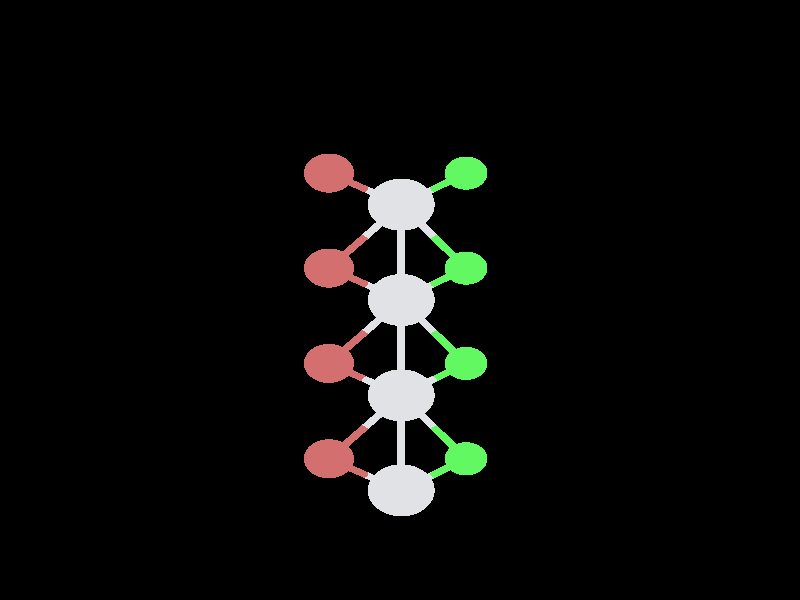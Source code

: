 #include "colors.inc"
#include "finish.inc"

global_settings {assumed_gamma 1 max_trace_level 6}
background {color White transmit 1.0}
camera {orthographic
  right -19.14*x up 18.44*y
  direction 1.00*z
  location <0,0,50.00> look_at <0,0,0>}


light_source {<  2.00,   3.00,  40.00> color White
  area_light <0.70, 0, 0>, <0, 0.70, 0>, 3, 3
  adaptive 1 jitter}
// no fog
#declare simple = finish {phong 0.7}
#declare pale = finish {ambient 0.5 diffuse 0.85 roughness 0.001 specular 0.200 }
#declare intermediate = finish {ambient 0.3 diffuse 0.6 specular 0.1 roughness 0.04}
#declare vmd = finish {ambient 0.0 diffuse 0.65 phong 0.1 phong_size 40.0 specular 0.5 }
#declare jmol = finish {ambient 0.2 diffuse 0.6 specular 1 roughness 0.001 metallic}
#declare ase2 = finish {ambient 0.05 brilliance 3 diffuse 0.6 metallic specular 0.7 roughness 0.04 reflection 0.15}
#declare ase3 = finish {ambient 0.15 brilliance 2 diffuse 0.6 metallic specular 1.0 roughness 0.001 reflection 0.0}
#declare glass = finish {ambient 0.05 diffuse 0.3 specular 1.0 roughness 0.001}
#declare glass2 = finish {ambient 0.01 diffuse 0.3 specular 1.0 reflection 0.25 roughness 0.001}
#declare Rcell = 0.000;
#declare Rbond = 0.100;

#macro atom(LOC, R, COL, TRANS, FIN)
  sphere{LOC, R texture{pigment{color COL transmit TRANS} finish{FIN}}}
#end
#macro constrain(LOC, R, COL, TRANS FIN)
union{torus{R, Rcell rotate 45*z texture{pigment{color COL transmit TRANS} finish{FIN}}}
     torus{R, Rcell rotate -45*z texture{pigment{color COL transmit TRANS} finish{FIN}}}
     translate LOC}
#end

cylinder {<  9.12,  -8.78, -20.28>, <  9.12,  -8.78,   0.00>, Rcell pigment {Black}}
cylinder {<  9.12,   8.78, -30.41>, <  9.12,   8.78, -10.14>, Rcell pigment {Black}}
cylinder {< -9.12,   8.78, -30.41>, < -9.12,   8.78, -10.14>, Rcell pigment {Black}}
cylinder {< -9.12,  -8.78, -20.28>, < -9.12,  -8.78,   0.00>, Rcell pigment {Black}}
cylinder {<  9.12,  -8.78, -20.28>, <  9.12,   8.78, -30.41>, Rcell pigment {Black}}
cylinder {<  9.12,  -8.78,   0.00>, <  9.12,   8.78, -10.14>, Rcell pigment {Black}}
cylinder {< -9.12,  -8.78,   0.00>, < -9.12,   8.78, -10.14>, Rcell pigment {Black}}
cylinder {< -9.12,  -8.78, -20.28>, < -9.12,   8.78, -30.41>, Rcell pigment {Black}}
cylinder {<  9.12,  -8.78, -20.28>, < -9.12,  -8.78, -20.28>, Rcell pigment {Black}}
cylinder {<  9.12,  -8.78,   0.00>, < -9.12,  -8.78,   0.00>, Rcell pigment {Black}}
cylinder {<  9.12,   8.78, -10.14>, < -9.12,   8.78, -10.14>, Rcell pigment {Black}}
cylinder {<  9.12,   8.78, -30.41>, < -9.12,   8.78, -30.41>, Rcell pigment {Black}}
atom(<  0.03,  -5.85, -18.59>, 0.80, rgb <0.75, 0.76, 0.78>, 0.0, ase3) // #0
atom(< -1.70,  -4.88, -16.90>, 0.60, rgb <0.65, 0.16, 0.16>, 0.0, ase3) // #1
atom(<  1.58,  -4.88, -16.90>, 0.51, rgb <0.12, 0.94, 0.12>, 0.0, ase3) // #2
atom(< -1.70,  -1.95, -18.59>, 0.60, rgb <0.65, 0.16, 0.16>, 0.0, ase3) // #3
atom(<  1.58,  -1.95, -18.59>, 0.51, rgb <0.12, 0.94, 0.12>, 0.0, ase3) // #4
atom(<  0.03,  -5.85, -15.21>, 0.80, rgb <0.75, 0.76, 0.78>, 0.0, ase3) // #5
atom(< -1.70,  -4.88, -13.52>, 0.60, rgb <0.65, 0.16, 0.16>, 0.0, ase3) // #6
atom(<  1.58,  -4.88, -13.52>, 0.51, rgb <0.12, 0.94, 0.12>, 0.0, ase3) // #7
atom(<  0.03,  -2.93, -16.90>, 0.80, rgb <0.75, 0.76, 0.78>, 0.0, ase3) // #8
atom(< -1.70,  -1.95, -15.21>, 0.60, rgb <0.65, 0.16, 0.16>, 0.0, ase3) // #9
atom(<  1.58,  -1.95, -15.21>, 0.51, rgb <0.12, 0.94, 0.12>, 0.0, ase3) // #10
atom(<  0.03,   0.00, -18.59>, 0.80, rgb <0.75, 0.76, 0.78>, 0.0, ase3) // #11
atom(< -1.70,   0.98, -16.90>, 0.60, rgb <0.65, 0.16, 0.16>, 0.0, ase3) // #12
atom(<  1.58,   0.98, -16.90>, 0.51, rgb <0.12, 0.94, 0.12>, 0.0, ase3) // #13
atom(< -1.70,   3.90, -18.59>, 0.60, rgb <0.65, 0.16, 0.16>, 0.0, ase3) // #14
atom(<  1.58,   3.90, -18.59>, 0.51, rgb <0.12, 0.94, 0.12>, 0.0, ase3) // #15
atom(<  0.03,  -5.85, -11.83>, 0.80, rgb <0.75, 0.76, 0.78>, 0.0, ase3) // #16
atom(< -1.70,  -4.88, -10.14>, 0.60, rgb <0.65, 0.16, 0.16>, 0.0, ase3) // #17
atom(<  1.58,  -4.88, -10.14>, 0.51, rgb <0.12, 0.94, 0.12>, 0.0, ase3) // #18
atom(<  0.03,  -2.93, -13.52>, 0.80, rgb <0.75, 0.76, 0.78>, 0.0, ase3) // #19
atom(< -1.70,  -1.95, -11.83>, 0.60, rgb <0.65, 0.16, 0.16>, 0.0, ase3) // #20
atom(<  1.58,  -1.95, -11.83>, 0.51, rgb <0.12, 0.94, 0.12>, 0.0, ase3) // #21
atom(<  0.03,   0.00, -15.21>, 0.80, rgb <0.75, 0.76, 0.78>, 0.0, ase3) // #22
atom(< -1.70,   0.98, -13.52>, 0.60, rgb <0.65, 0.16, 0.16>, 0.0, ase3) // #23
atom(<  1.58,   0.98, -13.52>, 0.51, rgb <0.12, 0.94, 0.12>, 0.0, ase3) // #24
atom(<  0.03,   2.93, -16.90>, 0.80, rgb <0.75, 0.76, 0.78>, 0.0, ase3) // #25
atom(< -1.70,   3.90, -15.21>, 0.60, rgb <0.65, 0.16, 0.16>, 0.0, ase3) // #26
atom(<  1.58,   3.90, -15.21>, 0.51, rgb <0.12, 0.94, 0.12>, 0.0, ase3) // #27
atom(<  0.03,  -5.85,  -8.45>, 0.80, rgb <0.75, 0.76, 0.78>, 0.0, ase3) // #28
atom(< -1.70,  -4.88,  -6.76>, 0.60, rgb <0.65, 0.16, 0.16>, 0.0, ase3) // #29
atom(<  1.58,  -4.88,  -6.76>, 0.51, rgb <0.12, 0.94, 0.12>, 0.0, ase3) // #30
atom(<  0.03,  -2.93, -10.14>, 0.80, rgb <0.75, 0.76, 0.78>, 0.0, ase3) // #31
atom(< -1.70,  -1.95,  -8.45>, 0.60, rgb <0.65, 0.16, 0.16>, 0.0, ase3) // #32
atom(<  1.58,  -1.95,  -8.45>, 0.51, rgb <0.12, 0.94, 0.12>, 0.0, ase3) // #33
atom(<  0.03,   0.00, -11.83>, 0.80, rgb <0.75, 0.76, 0.78>, 0.0, ase3) // #34
atom(< -1.70,   0.98, -10.14>, 0.60, rgb <0.65, 0.16, 0.16>, 0.0, ase3) // #35
atom(<  1.58,   0.98, -10.14>, 0.51, rgb <0.12, 0.94, 0.12>, 0.0, ase3) // #36
atom(<  0.03,   2.93, -13.52>, 0.80, rgb <0.75, 0.76, 0.78>, 0.0, ase3) // #37
atom(< -1.70,   3.90, -11.83>, 0.60, rgb <0.65, 0.16, 0.16>, 0.0, ase3) // #38
atom(<  1.58,   3.90, -11.83>, 0.51, rgb <0.12, 0.94, 0.12>, 0.0, ase3) // #39
atom(<  0.03,  -2.93,  -6.76>, 0.80, rgb <0.75, 0.76, 0.78>, 0.0, ase3) // #40
atom(<  0.03,   0.00,  -8.45>, 0.80, rgb <0.75, 0.76, 0.78>, 0.0, ase3) // #41
atom(< -1.70,   0.98,  -6.76>, 0.60, rgb <0.65, 0.16, 0.16>, 0.0, ase3) // #42
atom(<  1.58,   0.98,  -6.76>, 0.51, rgb <0.12, 0.94, 0.12>, 0.0, ase3) // #43
atom(<  0.03,   2.93, -10.14>, 0.80, rgb <0.75, 0.76, 0.78>, 0.0, ase3) // #44
atom(< -1.70,   3.90,  -8.45>, 0.60, rgb <0.65, 0.16, 0.16>, 0.0, ase3) // #45
atom(<  1.58,   3.90,  -8.45>, 0.51, rgb <0.12, 0.94, 0.12>, 0.0, ase3) // #46
cylinder {<  0.03,  -5.85, -18.59>, < -0.83,  -5.37, -17.74>, Rbond texture{pigment {color rgb <0.75, 0.76, 0.78> transmit 0.0} finish{ase3}}}
cylinder {< -1.70,  -4.88, -16.90>, < -0.83,  -5.37, -17.74>, Rbond texture{pigment {color rgb <0.65, 0.16, 0.16> transmit 0.0} finish{ase3}}}
cylinder {<  0.03,  -5.85, -18.59>, <  0.03,  -5.85, -16.90>, Rbond texture{pigment {color rgb <0.75, 0.76, 0.78> transmit 0.0} finish{ase3}}}
cylinder {<  0.03,  -5.85, -15.21>, <  0.03,  -5.85, -16.90>, Rbond texture{pigment {color rgb <0.75, 0.76, 0.78> transmit 0.0} finish{ase3}}}
cylinder {<  0.03,  -5.85, -18.59>, <  0.03,  -4.39, -17.74>, Rbond texture{pigment {color rgb <0.75, 0.76, 0.78> transmit 0.0} finish{ase3}}}
cylinder {<  0.03,  -2.93, -16.90>, <  0.03,  -4.39, -17.74>, Rbond texture{pigment {color rgb <0.75, 0.76, 0.78> transmit 0.0} finish{ase3}}}
cylinder {<  0.03,  -5.85, -18.59>, <  0.80,  -5.37, -17.74>, Rbond texture{pigment {color rgb <0.75, 0.76, 0.78> transmit 0.0} finish{ase3}}}
cylinder {<  1.58,  -4.88, -16.90>, <  0.80,  -5.37, -17.74>, Rbond texture{pigment {color rgb <0.12, 0.94, 0.12> transmit 0.0} finish{ase3}}}
cylinder {< -1.70,  -4.88, -16.90>, < -0.83,  -5.37, -16.05>, Rbond texture{pigment {color rgb <0.65, 0.16, 0.16> transmit 0.0} finish{ase3}}}
cylinder {<  0.03,  -5.85, -15.21>, < -0.83,  -5.37, -16.05>, Rbond texture{pigment {color rgb <0.75, 0.76, 0.78> transmit 0.0} finish{ase3}}}
cylinder {< -1.70,  -4.88, -16.90>, < -0.83,  -3.90, -16.90>, Rbond texture{pigment {color rgb <0.65, 0.16, 0.16> transmit 0.0} finish{ase3}}}
cylinder {<  0.03,  -2.93, -16.90>, < -0.83,  -3.90, -16.90>, Rbond texture{pigment {color rgb <0.75, 0.76, 0.78> transmit 0.0} finish{ase3}}}
cylinder {<  1.58,  -4.88, -16.90>, <  0.80,  -5.37, -16.05>, Rbond texture{pigment {color rgb <0.12, 0.94, 0.12> transmit 0.0} finish{ase3}}}
cylinder {<  0.03,  -5.85, -15.21>, <  0.80,  -5.37, -16.05>, Rbond texture{pigment {color rgb <0.75, 0.76, 0.78> transmit 0.0} finish{ase3}}}
cylinder {<  1.58,  -4.88, -16.90>, <  0.80,  -3.90, -16.90>, Rbond texture{pigment {color rgb <0.12, 0.94, 0.12> transmit 0.0} finish{ase3}}}
cylinder {<  0.03,  -2.93, -16.90>, <  0.80,  -3.90, -16.90>, Rbond texture{pigment {color rgb <0.75, 0.76, 0.78> transmit 0.0} finish{ase3}}}
cylinder {< -1.70,  -1.95, -18.59>, < -0.83,  -2.44, -17.74>, Rbond texture{pigment {color rgb <0.65, 0.16, 0.16> transmit 0.0} finish{ase3}}}
cylinder {<  0.03,  -2.93, -16.90>, < -0.83,  -2.44, -17.74>, Rbond texture{pigment {color rgb <0.75, 0.76, 0.78> transmit 0.0} finish{ase3}}}
cylinder {< -1.70,  -1.95, -18.59>, < -0.83,  -0.98, -18.59>, Rbond texture{pigment {color rgb <0.65, 0.16, 0.16> transmit 0.0} finish{ase3}}}
cylinder {<  0.03,   0.00, -18.59>, < -0.83,  -0.98, -18.59>, Rbond texture{pigment {color rgb <0.75, 0.76, 0.78> transmit 0.0} finish{ase3}}}
cylinder {<  1.58,  -1.95, -18.59>, <  0.80,  -2.44, -17.74>, Rbond texture{pigment {color rgb <0.12, 0.94, 0.12> transmit 0.0} finish{ase3}}}
cylinder {<  0.03,  -2.93, -16.90>, <  0.80,  -2.44, -17.74>, Rbond texture{pigment {color rgb <0.75, 0.76, 0.78> transmit 0.0} finish{ase3}}}
cylinder {<  1.58,  -1.95, -18.59>, <  0.80,  -0.98, -18.59>, Rbond texture{pigment {color rgb <0.12, 0.94, 0.12> transmit 0.0} finish{ase3}}}
cylinder {<  0.03,   0.00, -18.59>, <  0.80,  -0.98, -18.59>, Rbond texture{pigment {color rgb <0.75, 0.76, 0.78> transmit 0.0} finish{ase3}}}
cylinder {<  0.03,  -5.85, -15.21>, <  0.03,  -4.39, -14.36>, Rbond texture{pigment {color rgb <0.75, 0.76, 0.78> transmit 0.0} finish{ase3}}}
cylinder {<  0.03,  -2.93, -13.52>, <  0.03,  -4.39, -14.36>, Rbond texture{pigment {color rgb <0.75, 0.76, 0.78> transmit 0.0} finish{ase3}}}
cylinder {<  0.03,  -5.85, -15.21>, <  0.03,  -4.39, -16.05>, Rbond texture{pigment {color rgb <0.75, 0.76, 0.78> transmit 0.0} finish{ase3}}}
cylinder {<  0.03,  -2.93, -16.90>, <  0.03,  -4.39, -16.05>, Rbond texture{pigment {color rgb <0.75, 0.76, 0.78> transmit 0.0} finish{ase3}}}
cylinder {<  0.03,  -5.85, -15.21>, < -0.83,  -5.37, -14.36>, Rbond texture{pigment {color rgb <0.75, 0.76, 0.78> transmit 0.0} finish{ase3}}}
cylinder {< -1.70,  -4.88, -13.52>, < -0.83,  -5.37, -14.36>, Rbond texture{pigment {color rgb <0.65, 0.16, 0.16> transmit 0.0} finish{ase3}}}
cylinder {<  0.03,  -5.85, -15.21>, <  0.80,  -5.37, -14.36>, Rbond texture{pigment {color rgb <0.75, 0.76, 0.78> transmit 0.0} finish{ase3}}}
cylinder {<  1.58,  -4.88, -13.52>, <  0.80,  -5.37, -14.36>, Rbond texture{pigment {color rgb <0.12, 0.94, 0.12> transmit 0.0} finish{ase3}}}
cylinder {<  0.03,  -5.85, -15.21>, <  0.03,  -5.85, -13.52>, Rbond texture{pigment {color rgb <0.75, 0.76, 0.78> transmit 0.0} finish{ase3}}}
cylinder {<  0.03,  -5.85, -11.83>, <  0.03,  -5.85, -13.52>, Rbond texture{pigment {color rgb <0.75, 0.76, 0.78> transmit 0.0} finish{ase3}}}
cylinder {< -1.70,  -4.88, -13.52>, < -0.83,  -3.90, -13.52>, Rbond texture{pigment {color rgb <0.65, 0.16, 0.16> transmit 0.0} finish{ase3}}}
cylinder {<  0.03,  -2.93, -13.52>, < -0.83,  -3.90, -13.52>, Rbond texture{pigment {color rgb <0.75, 0.76, 0.78> transmit 0.0} finish{ase3}}}
cylinder {< -1.70,  -4.88, -13.52>, < -0.83,  -5.37, -12.67>, Rbond texture{pigment {color rgb <0.65, 0.16, 0.16> transmit 0.0} finish{ase3}}}
cylinder {<  0.03,  -5.85, -11.83>, < -0.83,  -5.37, -12.67>, Rbond texture{pigment {color rgb <0.75, 0.76, 0.78> transmit 0.0} finish{ase3}}}
cylinder {<  1.58,  -4.88, -13.52>, <  0.80,  -3.90, -13.52>, Rbond texture{pigment {color rgb <0.12, 0.94, 0.12> transmit 0.0} finish{ase3}}}
cylinder {<  0.03,  -2.93, -13.52>, <  0.80,  -3.90, -13.52>, Rbond texture{pigment {color rgb <0.75, 0.76, 0.78> transmit 0.0} finish{ase3}}}
cylinder {<  1.58,  -4.88, -13.52>, <  0.80,  -5.37, -12.67>, Rbond texture{pigment {color rgb <0.12, 0.94, 0.12> transmit 0.0} finish{ase3}}}
cylinder {<  0.03,  -5.85, -11.83>, <  0.80,  -5.37, -12.67>, Rbond texture{pigment {color rgb <0.75, 0.76, 0.78> transmit 0.0} finish{ase3}}}
cylinder {<  0.03,  -2.93, -16.90>, <  0.03,  -2.93, -15.21>, Rbond texture{pigment {color rgb <0.75, 0.76, 0.78> transmit 0.0} finish{ase3}}}
cylinder {<  0.03,  -2.93, -13.52>, <  0.03,  -2.93, -15.21>, Rbond texture{pigment {color rgb <0.75, 0.76, 0.78> transmit 0.0} finish{ase3}}}
cylinder {<  0.03,  -2.93, -16.90>, < -0.83,  -2.44, -16.05>, Rbond texture{pigment {color rgb <0.75, 0.76, 0.78> transmit 0.0} finish{ase3}}}
cylinder {< -1.70,  -1.95, -15.21>, < -0.83,  -2.44, -16.05>, Rbond texture{pigment {color rgb <0.65, 0.16, 0.16> transmit 0.0} finish{ase3}}}
cylinder {<  0.03,  -2.93, -16.90>, <  0.80,  -2.44, -16.05>, Rbond texture{pigment {color rgb <0.75, 0.76, 0.78> transmit 0.0} finish{ase3}}}
cylinder {<  1.58,  -1.95, -15.21>, <  0.80,  -2.44, -16.05>, Rbond texture{pigment {color rgb <0.12, 0.94, 0.12> transmit 0.0} finish{ase3}}}
cylinder {<  0.03,  -2.93, -16.90>, <  0.03,  -1.46, -17.74>, Rbond texture{pigment {color rgb <0.75, 0.76, 0.78> transmit 0.0} finish{ase3}}}
cylinder {<  0.03,   0.00, -18.59>, <  0.03,  -1.46, -17.74>, Rbond texture{pigment {color rgb <0.75, 0.76, 0.78> transmit 0.0} finish{ase3}}}
cylinder {<  0.03,  -2.93, -16.90>, <  0.03,  -1.46, -16.05>, Rbond texture{pigment {color rgb <0.75, 0.76, 0.78> transmit 0.0} finish{ase3}}}
cylinder {<  0.03,   0.00, -15.21>, <  0.03,  -1.46, -16.05>, Rbond texture{pigment {color rgb <0.75, 0.76, 0.78> transmit 0.0} finish{ase3}}}
cylinder {< -1.70,  -1.95, -15.21>, < -0.83,  -2.44, -14.36>, Rbond texture{pigment {color rgb <0.65, 0.16, 0.16> transmit 0.0} finish{ase3}}}
cylinder {<  0.03,  -2.93, -13.52>, < -0.83,  -2.44, -14.36>, Rbond texture{pigment {color rgb <0.75, 0.76, 0.78> transmit 0.0} finish{ase3}}}
cylinder {< -1.70,  -1.95, -15.21>, < -0.83,  -0.98, -15.21>, Rbond texture{pigment {color rgb <0.65, 0.16, 0.16> transmit 0.0} finish{ase3}}}
cylinder {<  0.03,   0.00, -15.21>, < -0.83,  -0.98, -15.21>, Rbond texture{pigment {color rgb <0.75, 0.76, 0.78> transmit 0.0} finish{ase3}}}
cylinder {<  1.58,  -1.95, -15.21>, <  0.80,  -2.44, -14.36>, Rbond texture{pigment {color rgb <0.12, 0.94, 0.12> transmit 0.0} finish{ase3}}}
cylinder {<  0.03,  -2.93, -13.52>, <  0.80,  -2.44, -14.36>, Rbond texture{pigment {color rgb <0.75, 0.76, 0.78> transmit 0.0} finish{ase3}}}
cylinder {<  1.58,  -1.95, -15.21>, <  0.80,  -0.98, -15.21>, Rbond texture{pigment {color rgb <0.12, 0.94, 0.12> transmit 0.0} finish{ase3}}}
cylinder {<  0.03,   0.00, -15.21>, <  0.80,  -0.98, -15.21>, Rbond texture{pigment {color rgb <0.75, 0.76, 0.78> transmit 0.0} finish{ase3}}}
cylinder {<  0.03,   0.00, -18.59>, <  0.80,   0.49, -17.74>, Rbond texture{pigment {color rgb <0.75, 0.76, 0.78> transmit 0.0} finish{ase3}}}
cylinder {<  1.58,   0.98, -16.90>, <  0.80,   0.49, -17.74>, Rbond texture{pigment {color rgb <0.12, 0.94, 0.12> transmit 0.0} finish{ase3}}}
cylinder {<  0.03,   0.00, -18.59>, <  0.03,   1.46, -17.74>, Rbond texture{pigment {color rgb <0.75, 0.76, 0.78> transmit 0.0} finish{ase3}}}
cylinder {<  0.03,   2.93, -16.90>, <  0.03,   1.46, -17.74>, Rbond texture{pigment {color rgb <0.75, 0.76, 0.78> transmit 0.0} finish{ase3}}}
cylinder {<  0.03,   0.00, -18.59>, < -0.83,   0.49, -17.74>, Rbond texture{pigment {color rgb <0.75, 0.76, 0.78> transmit 0.0} finish{ase3}}}
cylinder {< -1.70,   0.98, -16.90>, < -0.83,   0.49, -17.74>, Rbond texture{pigment {color rgb <0.65, 0.16, 0.16> transmit 0.0} finish{ase3}}}
cylinder {<  0.03,   0.00, -18.59>, <  0.03,   0.00, -16.90>, Rbond texture{pigment {color rgb <0.75, 0.76, 0.78> transmit 0.0} finish{ase3}}}
cylinder {<  0.03,   0.00, -15.21>, <  0.03,   0.00, -16.90>, Rbond texture{pigment {color rgb <0.75, 0.76, 0.78> transmit 0.0} finish{ase3}}}
cylinder {< -1.70,   0.98, -16.90>, < -0.83,   1.95, -16.90>, Rbond texture{pigment {color rgb <0.65, 0.16, 0.16> transmit 0.0} finish{ase3}}}
cylinder {<  0.03,   2.93, -16.90>, < -0.83,   1.95, -16.90>, Rbond texture{pigment {color rgb <0.75, 0.76, 0.78> transmit 0.0} finish{ase3}}}
cylinder {< -1.70,   0.98, -16.90>, < -0.83,   0.49, -16.05>, Rbond texture{pigment {color rgb <0.65, 0.16, 0.16> transmit 0.0} finish{ase3}}}
cylinder {<  0.03,   0.00, -15.21>, < -0.83,   0.49, -16.05>, Rbond texture{pigment {color rgb <0.75, 0.76, 0.78> transmit 0.0} finish{ase3}}}
cylinder {<  1.58,   0.98, -16.90>, <  0.80,   1.95, -16.90>, Rbond texture{pigment {color rgb <0.12, 0.94, 0.12> transmit 0.0} finish{ase3}}}
cylinder {<  0.03,   2.93, -16.90>, <  0.80,   1.95, -16.90>, Rbond texture{pigment {color rgb <0.75, 0.76, 0.78> transmit 0.0} finish{ase3}}}
cylinder {<  1.58,   0.98, -16.90>, <  0.80,   0.49, -16.05>, Rbond texture{pigment {color rgb <0.12, 0.94, 0.12> transmit 0.0} finish{ase3}}}
cylinder {<  0.03,   0.00, -15.21>, <  0.80,   0.49, -16.05>, Rbond texture{pigment {color rgb <0.75, 0.76, 0.78> transmit 0.0} finish{ase3}}}
cylinder {< -1.70,   3.90, -18.59>, < -0.83,   3.41, -17.74>, Rbond texture{pigment {color rgb <0.65, 0.16, 0.16> transmit 0.0} finish{ase3}}}
cylinder {<  0.03,   2.93, -16.90>, < -0.83,   3.41, -17.74>, Rbond texture{pigment {color rgb <0.75, 0.76, 0.78> transmit 0.0} finish{ase3}}}
cylinder {<  1.58,   3.90, -18.59>, <  0.80,   3.41, -17.74>, Rbond texture{pigment {color rgb <0.12, 0.94, 0.12> transmit 0.0} finish{ase3}}}
cylinder {<  0.03,   2.93, -16.90>, <  0.80,   3.41, -17.74>, Rbond texture{pigment {color rgb <0.75, 0.76, 0.78> transmit 0.0} finish{ase3}}}
cylinder {<  0.03,  -5.85, -11.83>, <  0.03,  -4.39, -12.67>, Rbond texture{pigment {color rgb <0.75, 0.76, 0.78> transmit 0.0} finish{ase3}}}
cylinder {<  0.03,  -2.93, -13.52>, <  0.03,  -4.39, -12.67>, Rbond texture{pigment {color rgb <0.75, 0.76, 0.78> transmit 0.0} finish{ase3}}}
cylinder {<  0.03,  -5.85, -11.83>, <  0.03,  -5.85, -10.14>, Rbond texture{pigment {color rgb <0.75, 0.76, 0.78> transmit 0.0} finish{ase3}}}
cylinder {<  0.03,  -5.85,  -8.45>, <  0.03,  -5.85, -10.14>, Rbond texture{pigment {color rgb <0.75, 0.76, 0.78> transmit 0.0} finish{ase3}}}
cylinder {<  0.03,  -5.85, -11.83>, < -0.83,  -5.37, -10.98>, Rbond texture{pigment {color rgb <0.75, 0.76, 0.78> transmit 0.0} finish{ase3}}}
cylinder {< -1.70,  -4.88, -10.14>, < -0.83,  -5.37, -10.98>, Rbond texture{pigment {color rgb <0.65, 0.16, 0.16> transmit 0.0} finish{ase3}}}
cylinder {<  0.03,  -5.85, -11.83>, <  0.80,  -5.37, -10.98>, Rbond texture{pigment {color rgb <0.75, 0.76, 0.78> transmit 0.0} finish{ase3}}}
cylinder {<  1.58,  -4.88, -10.14>, <  0.80,  -5.37, -10.98>, Rbond texture{pigment {color rgb <0.12, 0.94, 0.12> transmit 0.0} finish{ase3}}}
cylinder {<  0.03,  -5.85, -11.83>, <  0.03,  -4.39, -10.98>, Rbond texture{pigment {color rgb <0.75, 0.76, 0.78> transmit 0.0} finish{ase3}}}
cylinder {<  0.03,  -2.93, -10.14>, <  0.03,  -4.39, -10.98>, Rbond texture{pigment {color rgb <0.75, 0.76, 0.78> transmit 0.0} finish{ase3}}}
cylinder {< -1.70,  -4.88, -10.14>, < -0.83,  -5.37,  -9.29>, Rbond texture{pigment {color rgb <0.65, 0.16, 0.16> transmit 0.0} finish{ase3}}}
cylinder {<  0.03,  -5.85,  -8.45>, < -0.83,  -5.37,  -9.29>, Rbond texture{pigment {color rgb <0.75, 0.76, 0.78> transmit 0.0} finish{ase3}}}
cylinder {< -1.70,  -4.88, -10.14>, < -0.83,  -3.90, -10.14>, Rbond texture{pigment {color rgb <0.65, 0.16, 0.16> transmit 0.0} finish{ase3}}}
cylinder {<  0.03,  -2.93, -10.14>, < -0.83,  -3.90, -10.14>, Rbond texture{pigment {color rgb <0.75, 0.76, 0.78> transmit 0.0} finish{ase3}}}
cylinder {<  1.58,  -4.88, -10.14>, <  0.80,  -5.37,  -9.29>, Rbond texture{pigment {color rgb <0.12, 0.94, 0.12> transmit 0.0} finish{ase3}}}
cylinder {<  0.03,  -5.85,  -8.45>, <  0.80,  -5.37,  -9.29>, Rbond texture{pigment {color rgb <0.75, 0.76, 0.78> transmit 0.0} finish{ase3}}}
cylinder {<  1.58,  -4.88, -10.14>, <  0.80,  -3.90, -10.14>, Rbond texture{pigment {color rgb <0.12, 0.94, 0.12> transmit 0.0} finish{ase3}}}
cylinder {<  0.03,  -2.93, -10.14>, <  0.80,  -3.90, -10.14>, Rbond texture{pigment {color rgb <0.75, 0.76, 0.78> transmit 0.0} finish{ase3}}}
cylinder {<  0.03,  -2.93, -13.52>, <  0.03,  -1.46, -14.36>, Rbond texture{pigment {color rgb <0.75, 0.76, 0.78> transmit 0.0} finish{ase3}}}
cylinder {<  0.03,   0.00, -15.21>, <  0.03,  -1.46, -14.36>, Rbond texture{pigment {color rgb <0.75, 0.76, 0.78> transmit 0.0} finish{ase3}}}
cylinder {<  0.03,  -2.93, -13.52>, <  0.80,  -2.44, -12.67>, Rbond texture{pigment {color rgb <0.75, 0.76, 0.78> transmit 0.0} finish{ase3}}}
cylinder {<  1.58,  -1.95, -11.83>, <  0.80,  -2.44, -12.67>, Rbond texture{pigment {color rgb <0.12, 0.94, 0.12> transmit 0.0} finish{ase3}}}
cylinder {<  0.03,  -2.93, -13.52>, < -0.83,  -2.44, -12.67>, Rbond texture{pigment {color rgb <0.75, 0.76, 0.78> transmit 0.0} finish{ase3}}}
cylinder {< -1.70,  -1.95, -11.83>, < -0.83,  -2.44, -12.67>, Rbond texture{pigment {color rgb <0.65, 0.16, 0.16> transmit 0.0} finish{ase3}}}
cylinder {<  0.03,  -2.93, -13.52>, <  0.03,  -2.93, -11.83>, Rbond texture{pigment {color rgb <0.75, 0.76, 0.78> transmit 0.0} finish{ase3}}}
cylinder {<  0.03,  -2.93, -10.14>, <  0.03,  -2.93, -11.83>, Rbond texture{pigment {color rgb <0.75, 0.76, 0.78> transmit 0.0} finish{ase3}}}
cylinder {<  0.03,  -2.93, -13.52>, <  0.03,  -1.46, -12.67>, Rbond texture{pigment {color rgb <0.75, 0.76, 0.78> transmit 0.0} finish{ase3}}}
cylinder {<  0.03,   0.00, -11.83>, <  0.03,  -1.46, -12.67>, Rbond texture{pigment {color rgb <0.75, 0.76, 0.78> transmit 0.0} finish{ase3}}}
cylinder {< -1.70,  -1.95, -11.83>, < -0.83,  -2.44, -10.98>, Rbond texture{pigment {color rgb <0.65, 0.16, 0.16> transmit 0.0} finish{ase3}}}
cylinder {<  0.03,  -2.93, -10.14>, < -0.83,  -2.44, -10.98>, Rbond texture{pigment {color rgb <0.75, 0.76, 0.78> transmit 0.0} finish{ase3}}}
cylinder {< -1.70,  -1.95, -11.83>, < -0.83,  -0.98, -11.83>, Rbond texture{pigment {color rgb <0.65, 0.16, 0.16> transmit 0.0} finish{ase3}}}
cylinder {<  0.03,   0.00, -11.83>, < -0.83,  -0.98, -11.83>, Rbond texture{pigment {color rgb <0.75, 0.76, 0.78> transmit 0.0} finish{ase3}}}
cylinder {<  1.58,  -1.95, -11.83>, <  0.80,  -2.44, -10.98>, Rbond texture{pigment {color rgb <0.12, 0.94, 0.12> transmit 0.0} finish{ase3}}}
cylinder {<  0.03,  -2.93, -10.14>, <  0.80,  -2.44, -10.98>, Rbond texture{pigment {color rgb <0.75, 0.76, 0.78> transmit 0.0} finish{ase3}}}
cylinder {<  1.58,  -1.95, -11.83>, <  0.80,  -0.98, -11.83>, Rbond texture{pigment {color rgb <0.12, 0.94, 0.12> transmit 0.0} finish{ase3}}}
cylinder {<  0.03,   0.00, -11.83>, <  0.80,  -0.98, -11.83>, Rbond texture{pigment {color rgb <0.75, 0.76, 0.78> transmit 0.0} finish{ase3}}}
cylinder {<  0.03,   0.00, -15.21>, <  0.03,   1.46, -16.05>, Rbond texture{pigment {color rgb <0.75, 0.76, 0.78> transmit 0.0} finish{ase3}}}
cylinder {<  0.03,   2.93, -16.90>, <  0.03,   1.46, -16.05>, Rbond texture{pigment {color rgb <0.75, 0.76, 0.78> transmit 0.0} finish{ase3}}}
cylinder {<  0.03,   0.00, -15.21>, < -0.83,   0.49, -14.36>, Rbond texture{pigment {color rgb <0.75, 0.76, 0.78> transmit 0.0} finish{ase3}}}
cylinder {< -1.70,   0.98, -13.52>, < -0.83,   0.49, -14.36>, Rbond texture{pigment {color rgb <0.65, 0.16, 0.16> transmit 0.0} finish{ase3}}}
cylinder {<  0.03,   0.00, -15.21>, <  0.80,   0.49, -14.36>, Rbond texture{pigment {color rgb <0.75, 0.76, 0.78> transmit 0.0} finish{ase3}}}
cylinder {<  1.58,   0.98, -13.52>, <  0.80,   0.49, -14.36>, Rbond texture{pigment {color rgb <0.12, 0.94, 0.12> transmit 0.0} finish{ase3}}}
cylinder {<  0.03,   0.00, -15.21>, <  0.03,   0.00, -13.52>, Rbond texture{pigment {color rgb <0.75, 0.76, 0.78> transmit 0.0} finish{ase3}}}
cylinder {<  0.03,   0.00, -11.83>, <  0.03,   0.00, -13.52>, Rbond texture{pigment {color rgb <0.75, 0.76, 0.78> transmit 0.0} finish{ase3}}}
cylinder {<  0.03,   0.00, -15.21>, <  0.03,   1.46, -14.36>, Rbond texture{pigment {color rgb <0.75, 0.76, 0.78> transmit 0.0} finish{ase3}}}
cylinder {<  0.03,   2.93, -13.52>, <  0.03,   1.46, -14.36>, Rbond texture{pigment {color rgb <0.75, 0.76, 0.78> transmit 0.0} finish{ase3}}}
cylinder {< -1.70,   0.98, -13.52>, < -0.83,   0.49, -12.67>, Rbond texture{pigment {color rgb <0.65, 0.16, 0.16> transmit 0.0} finish{ase3}}}
cylinder {<  0.03,   0.00, -11.83>, < -0.83,   0.49, -12.67>, Rbond texture{pigment {color rgb <0.75, 0.76, 0.78> transmit 0.0} finish{ase3}}}
cylinder {< -1.70,   0.98, -13.52>, < -0.83,   1.95, -13.52>, Rbond texture{pigment {color rgb <0.65, 0.16, 0.16> transmit 0.0} finish{ase3}}}
cylinder {<  0.03,   2.93, -13.52>, < -0.83,   1.95, -13.52>, Rbond texture{pigment {color rgb <0.75, 0.76, 0.78> transmit 0.0} finish{ase3}}}
cylinder {<  1.58,   0.98, -13.52>, <  0.80,   0.49, -12.67>, Rbond texture{pigment {color rgb <0.12, 0.94, 0.12> transmit 0.0} finish{ase3}}}
cylinder {<  0.03,   0.00, -11.83>, <  0.80,   0.49, -12.67>, Rbond texture{pigment {color rgb <0.75, 0.76, 0.78> transmit 0.0} finish{ase3}}}
cylinder {<  1.58,   0.98, -13.52>, <  0.80,   1.95, -13.52>, Rbond texture{pigment {color rgb <0.12, 0.94, 0.12> transmit 0.0} finish{ase3}}}
cylinder {<  0.03,   2.93, -13.52>, <  0.80,   1.95, -13.52>, Rbond texture{pigment {color rgb <0.75, 0.76, 0.78> transmit 0.0} finish{ase3}}}
cylinder {<  0.03,   2.93, -16.90>, <  0.80,   3.41, -16.05>, Rbond texture{pigment {color rgb <0.75, 0.76, 0.78> transmit 0.0} finish{ase3}}}
cylinder {<  1.58,   3.90, -15.21>, <  0.80,   3.41, -16.05>, Rbond texture{pigment {color rgb <0.12, 0.94, 0.12> transmit 0.0} finish{ase3}}}
cylinder {<  0.03,   2.93, -16.90>, < -0.83,   3.41, -16.05>, Rbond texture{pigment {color rgb <0.75, 0.76, 0.78> transmit 0.0} finish{ase3}}}
cylinder {< -1.70,   3.90, -15.21>, < -0.83,   3.41, -16.05>, Rbond texture{pigment {color rgb <0.65, 0.16, 0.16> transmit 0.0} finish{ase3}}}
cylinder {<  0.03,   2.93, -16.90>, <  0.03,   2.93, -15.21>, Rbond texture{pigment {color rgb <0.75, 0.76, 0.78> transmit 0.0} finish{ase3}}}
cylinder {<  0.03,   2.93, -13.52>, <  0.03,   2.93, -15.21>, Rbond texture{pigment {color rgb <0.75, 0.76, 0.78> transmit 0.0} finish{ase3}}}
cylinder {< -1.70,   3.90, -15.21>, < -0.83,   3.41, -14.36>, Rbond texture{pigment {color rgb <0.65, 0.16, 0.16> transmit 0.0} finish{ase3}}}
cylinder {<  0.03,   2.93, -13.52>, < -0.83,   3.41, -14.36>, Rbond texture{pigment {color rgb <0.75, 0.76, 0.78> transmit 0.0} finish{ase3}}}
cylinder {<  1.58,   3.90, -15.21>, <  0.80,   3.41, -14.36>, Rbond texture{pigment {color rgb <0.12, 0.94, 0.12> transmit 0.0} finish{ase3}}}
cylinder {<  0.03,   2.93, -13.52>, <  0.80,   3.41, -14.36>, Rbond texture{pigment {color rgb <0.75, 0.76, 0.78> transmit 0.0} finish{ase3}}}
cylinder {<  0.03,  -5.85,  -8.45>, <  0.03,  -4.39,  -7.60>, Rbond texture{pigment {color rgb <0.75, 0.76, 0.78> transmit 0.0} finish{ase3}}}
cylinder {<  0.03,  -2.93,  -6.76>, <  0.03,  -4.39,  -7.60>, Rbond texture{pigment {color rgb <0.75, 0.76, 0.78> transmit 0.0} finish{ase3}}}
cylinder {<  0.03,  -5.85,  -8.45>, <  0.80,  -5.37,  -7.60>, Rbond texture{pigment {color rgb <0.75, 0.76, 0.78> transmit 0.0} finish{ase3}}}
cylinder {<  1.58,  -4.88,  -6.76>, <  0.80,  -5.37,  -7.60>, Rbond texture{pigment {color rgb <0.12, 0.94, 0.12> transmit 0.0} finish{ase3}}}
cylinder {<  0.03,  -5.85,  -8.45>, <  0.03,  -4.39,  -9.29>, Rbond texture{pigment {color rgb <0.75, 0.76, 0.78> transmit 0.0} finish{ase3}}}
cylinder {<  0.03,  -2.93, -10.14>, <  0.03,  -4.39,  -9.29>, Rbond texture{pigment {color rgb <0.75, 0.76, 0.78> transmit 0.0} finish{ase3}}}
cylinder {<  0.03,  -5.85,  -8.45>, < -0.83,  -5.37,  -7.60>, Rbond texture{pigment {color rgb <0.75, 0.76, 0.78> transmit 0.0} finish{ase3}}}
cylinder {< -1.70,  -4.88,  -6.76>, < -0.83,  -5.37,  -7.60>, Rbond texture{pigment {color rgb <0.65, 0.16, 0.16> transmit 0.0} finish{ase3}}}
cylinder {< -1.70,  -4.88,  -6.76>, < -0.83,  -3.90,  -6.76>, Rbond texture{pigment {color rgb <0.65, 0.16, 0.16> transmit 0.0} finish{ase3}}}
cylinder {<  0.03,  -2.93,  -6.76>, < -0.83,  -3.90,  -6.76>, Rbond texture{pigment {color rgb <0.75, 0.76, 0.78> transmit 0.0} finish{ase3}}}
cylinder {<  1.58,  -4.88,  -6.76>, <  0.80,  -3.90,  -6.76>, Rbond texture{pigment {color rgb <0.12, 0.94, 0.12> transmit 0.0} finish{ase3}}}
cylinder {<  0.03,  -2.93,  -6.76>, <  0.80,  -3.90,  -6.76>, Rbond texture{pigment {color rgb <0.75, 0.76, 0.78> transmit 0.0} finish{ase3}}}
cylinder {<  0.03,  -2.93, -10.14>, <  0.03,  -2.93,  -8.45>, Rbond texture{pigment {color rgb <0.75, 0.76, 0.78> transmit 0.0} finish{ase3}}}
cylinder {<  0.03,  -2.93,  -6.76>, <  0.03,  -2.93,  -8.45>, Rbond texture{pigment {color rgb <0.75, 0.76, 0.78> transmit 0.0} finish{ase3}}}
cylinder {<  0.03,  -2.93, -10.14>, < -0.83,  -2.44,  -9.29>, Rbond texture{pigment {color rgb <0.75, 0.76, 0.78> transmit 0.0} finish{ase3}}}
cylinder {< -1.70,  -1.95,  -8.45>, < -0.83,  -2.44,  -9.29>, Rbond texture{pigment {color rgb <0.65, 0.16, 0.16> transmit 0.0} finish{ase3}}}
cylinder {<  0.03,  -2.93, -10.14>, <  0.80,  -2.44,  -9.29>, Rbond texture{pigment {color rgb <0.75, 0.76, 0.78> transmit 0.0} finish{ase3}}}
cylinder {<  1.58,  -1.95,  -8.45>, <  0.80,  -2.44,  -9.29>, Rbond texture{pigment {color rgb <0.12, 0.94, 0.12> transmit 0.0} finish{ase3}}}
cylinder {<  0.03,  -2.93, -10.14>, <  0.03,  -1.46, -10.98>, Rbond texture{pigment {color rgb <0.75, 0.76, 0.78> transmit 0.0} finish{ase3}}}
cylinder {<  0.03,   0.00, -11.83>, <  0.03,  -1.46, -10.98>, Rbond texture{pigment {color rgb <0.75, 0.76, 0.78> transmit 0.0} finish{ase3}}}
cylinder {<  0.03,  -2.93, -10.14>, <  0.03,  -1.46,  -9.29>, Rbond texture{pigment {color rgb <0.75, 0.76, 0.78> transmit 0.0} finish{ase3}}}
cylinder {<  0.03,   0.00,  -8.45>, <  0.03,  -1.46,  -9.29>, Rbond texture{pigment {color rgb <0.75, 0.76, 0.78> transmit 0.0} finish{ase3}}}
cylinder {< -1.70,  -1.95,  -8.45>, < -0.83,  -2.44,  -7.60>, Rbond texture{pigment {color rgb <0.65, 0.16, 0.16> transmit 0.0} finish{ase3}}}
cylinder {<  0.03,  -2.93,  -6.76>, < -0.83,  -2.44,  -7.60>, Rbond texture{pigment {color rgb <0.75, 0.76, 0.78> transmit 0.0} finish{ase3}}}
cylinder {< -1.70,  -1.95,  -8.45>, < -0.83,  -0.98,  -8.45>, Rbond texture{pigment {color rgb <0.65, 0.16, 0.16> transmit 0.0} finish{ase3}}}
cylinder {<  0.03,   0.00,  -8.45>, < -0.83,  -0.98,  -8.45>, Rbond texture{pigment {color rgb <0.75, 0.76, 0.78> transmit 0.0} finish{ase3}}}
cylinder {<  1.58,  -1.95,  -8.45>, <  0.80,  -2.44,  -7.60>, Rbond texture{pigment {color rgb <0.12, 0.94, 0.12> transmit 0.0} finish{ase3}}}
cylinder {<  0.03,  -2.93,  -6.76>, <  0.80,  -2.44,  -7.60>, Rbond texture{pigment {color rgb <0.75, 0.76, 0.78> transmit 0.0} finish{ase3}}}
cylinder {<  1.58,  -1.95,  -8.45>, <  0.80,  -0.98,  -8.45>, Rbond texture{pigment {color rgb <0.12, 0.94, 0.12> transmit 0.0} finish{ase3}}}
cylinder {<  0.03,   0.00,  -8.45>, <  0.80,  -0.98,  -8.45>, Rbond texture{pigment {color rgb <0.75, 0.76, 0.78> transmit 0.0} finish{ase3}}}
cylinder {<  0.03,   0.00, -11.83>, <  0.03,   0.00, -10.14>, Rbond texture{pigment {color rgb <0.75, 0.76, 0.78> transmit 0.0} finish{ase3}}}
cylinder {<  0.03,   0.00,  -8.45>, <  0.03,   0.00, -10.14>, Rbond texture{pigment {color rgb <0.75, 0.76, 0.78> transmit 0.0} finish{ase3}}}
cylinder {<  0.03,   0.00, -11.83>, < -0.83,   0.49, -10.98>, Rbond texture{pigment {color rgb <0.75, 0.76, 0.78> transmit 0.0} finish{ase3}}}
cylinder {< -1.70,   0.98, -10.14>, < -0.83,   0.49, -10.98>, Rbond texture{pigment {color rgb <0.65, 0.16, 0.16> transmit 0.0} finish{ase3}}}
cylinder {<  0.03,   0.00, -11.83>, <  0.80,   0.49, -10.98>, Rbond texture{pigment {color rgb <0.75, 0.76, 0.78> transmit 0.0} finish{ase3}}}
cylinder {<  1.58,   0.98, -10.14>, <  0.80,   0.49, -10.98>, Rbond texture{pigment {color rgb <0.12, 0.94, 0.12> transmit 0.0} finish{ase3}}}
cylinder {<  0.03,   0.00, -11.83>, <  0.03,   1.46, -12.67>, Rbond texture{pigment {color rgb <0.75, 0.76, 0.78> transmit 0.0} finish{ase3}}}
cylinder {<  0.03,   2.93, -13.52>, <  0.03,   1.46, -12.67>, Rbond texture{pigment {color rgb <0.75, 0.76, 0.78> transmit 0.0} finish{ase3}}}
cylinder {<  0.03,   0.00, -11.83>, <  0.03,   1.46, -10.98>, Rbond texture{pigment {color rgb <0.75, 0.76, 0.78> transmit 0.0} finish{ase3}}}
cylinder {<  0.03,   2.93, -10.14>, <  0.03,   1.46, -10.98>, Rbond texture{pigment {color rgb <0.75, 0.76, 0.78> transmit 0.0} finish{ase3}}}
cylinder {< -1.70,   0.98, -10.14>, < -0.83,   0.49,  -9.29>, Rbond texture{pigment {color rgb <0.65, 0.16, 0.16> transmit 0.0} finish{ase3}}}
cylinder {<  0.03,   0.00,  -8.45>, < -0.83,   0.49,  -9.29>, Rbond texture{pigment {color rgb <0.75, 0.76, 0.78> transmit 0.0} finish{ase3}}}
cylinder {< -1.70,   0.98, -10.14>, < -0.83,   1.95, -10.14>, Rbond texture{pigment {color rgb <0.65, 0.16, 0.16> transmit 0.0} finish{ase3}}}
cylinder {<  0.03,   2.93, -10.14>, < -0.83,   1.95, -10.14>, Rbond texture{pigment {color rgb <0.75, 0.76, 0.78> transmit 0.0} finish{ase3}}}
cylinder {<  1.58,   0.98, -10.14>, <  0.80,   0.49,  -9.29>, Rbond texture{pigment {color rgb <0.12, 0.94, 0.12> transmit 0.0} finish{ase3}}}
cylinder {<  0.03,   0.00,  -8.45>, <  0.80,   0.49,  -9.29>, Rbond texture{pigment {color rgb <0.75, 0.76, 0.78> transmit 0.0} finish{ase3}}}
cylinder {<  1.58,   0.98, -10.14>, <  0.80,   1.95, -10.14>, Rbond texture{pigment {color rgb <0.12, 0.94, 0.12> transmit 0.0} finish{ase3}}}
cylinder {<  0.03,   2.93, -10.14>, <  0.80,   1.95, -10.14>, Rbond texture{pigment {color rgb <0.75, 0.76, 0.78> transmit 0.0} finish{ase3}}}
cylinder {<  0.03,   2.93, -13.52>, <  0.80,   3.41, -12.67>, Rbond texture{pigment {color rgb <0.75, 0.76, 0.78> transmit 0.0} finish{ase3}}}
cylinder {<  1.58,   3.90, -11.83>, <  0.80,   3.41, -12.67>, Rbond texture{pigment {color rgb <0.12, 0.94, 0.12> transmit 0.0} finish{ase3}}}
cylinder {<  0.03,   2.93, -13.52>, < -0.83,   3.41, -12.67>, Rbond texture{pigment {color rgb <0.75, 0.76, 0.78> transmit 0.0} finish{ase3}}}
cylinder {< -1.70,   3.90, -11.83>, < -0.83,   3.41, -12.67>, Rbond texture{pigment {color rgb <0.65, 0.16, 0.16> transmit 0.0} finish{ase3}}}
cylinder {<  0.03,   2.93, -13.52>, <  0.03,   2.93, -11.83>, Rbond texture{pigment {color rgb <0.75, 0.76, 0.78> transmit 0.0} finish{ase3}}}
cylinder {<  0.03,   2.93, -10.14>, <  0.03,   2.93, -11.83>, Rbond texture{pigment {color rgb <0.75, 0.76, 0.78> transmit 0.0} finish{ase3}}}
cylinder {< -1.70,   3.90, -11.83>, < -0.83,   3.41, -10.98>, Rbond texture{pigment {color rgb <0.65, 0.16, 0.16> transmit 0.0} finish{ase3}}}
cylinder {<  0.03,   2.93, -10.14>, < -0.83,   3.41, -10.98>, Rbond texture{pigment {color rgb <0.75, 0.76, 0.78> transmit 0.0} finish{ase3}}}
cylinder {<  1.58,   3.90, -11.83>, <  0.80,   3.41, -10.98>, Rbond texture{pigment {color rgb <0.12, 0.94, 0.12> transmit 0.0} finish{ase3}}}
cylinder {<  0.03,   2.93, -10.14>, <  0.80,   3.41, -10.98>, Rbond texture{pigment {color rgb <0.75, 0.76, 0.78> transmit 0.0} finish{ase3}}}
cylinder {<  0.03,  -2.93,  -6.76>, <  0.03,  -1.46,  -7.60>, Rbond texture{pigment {color rgb <0.75, 0.76, 0.78> transmit 0.0} finish{ase3}}}
cylinder {<  0.03,   0.00,  -8.45>, <  0.03,  -1.46,  -7.60>, Rbond texture{pigment {color rgb <0.75, 0.76, 0.78> transmit 0.0} finish{ase3}}}
cylinder {<  0.03,   0.00,  -8.45>, < -0.83,   0.49,  -7.60>, Rbond texture{pigment {color rgb <0.75, 0.76, 0.78> transmit 0.0} finish{ase3}}}
cylinder {< -1.70,   0.98,  -6.76>, < -0.83,   0.49,  -7.60>, Rbond texture{pigment {color rgb <0.65, 0.16, 0.16> transmit 0.0} finish{ase3}}}
cylinder {<  0.03,   0.00,  -8.45>, <  0.80,   0.49,  -7.60>, Rbond texture{pigment {color rgb <0.75, 0.76, 0.78> transmit 0.0} finish{ase3}}}
cylinder {<  1.58,   0.98,  -6.76>, <  0.80,   0.49,  -7.60>, Rbond texture{pigment {color rgb <0.12, 0.94, 0.12> transmit 0.0} finish{ase3}}}
cylinder {<  0.03,   0.00,  -8.45>, <  0.03,   1.46,  -9.29>, Rbond texture{pigment {color rgb <0.75, 0.76, 0.78> transmit 0.0} finish{ase3}}}
cylinder {<  0.03,   2.93, -10.14>, <  0.03,   1.46,  -9.29>, Rbond texture{pigment {color rgb <0.75, 0.76, 0.78> transmit 0.0} finish{ase3}}}
cylinder {<  0.03,   2.93, -10.14>, < -0.83,   3.41,  -9.29>, Rbond texture{pigment {color rgb <0.75, 0.76, 0.78> transmit 0.0} finish{ase3}}}
cylinder {< -1.70,   3.90,  -8.45>, < -0.83,   3.41,  -9.29>, Rbond texture{pigment {color rgb <0.65, 0.16, 0.16> transmit 0.0} finish{ase3}}}
cylinder {<  0.03,   2.93, -10.14>, <  0.80,   3.41,  -9.29>, Rbond texture{pigment {color rgb <0.75, 0.76, 0.78> transmit 0.0} finish{ase3}}}
cylinder {<  1.58,   3.90,  -8.45>, <  0.80,   3.41,  -9.29>, Rbond texture{pigment {color rgb <0.12, 0.94, 0.12> transmit 0.0} finish{ase3}}}
// no constraints
